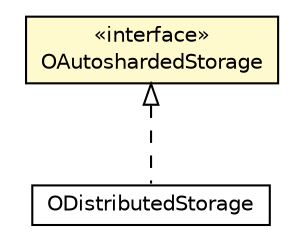 #!/usr/local/bin/dot
#
# Class diagram 
# Generated by UMLGraph version R5_6-24-gf6e263 (http://www.umlgraph.org/)
#

digraph G {
	edge [fontname="Helvetica",fontsize=10,labelfontname="Helvetica",labelfontsize=10];
	node [fontname="Helvetica",fontsize=10,shape=plaintext];
	nodesep=0.25;
	ranksep=0.5;
	// com.orientechnologies.orient.core.storage.OAutoshardedStorage
	c679824 [label=<<table title="com.orientechnologies.orient.core.storage.OAutoshardedStorage" border="0" cellborder="1" cellspacing="0" cellpadding="2" port="p" bgcolor="lemonChiffon" href="./OAutoshardedStorage.html">
		<tr><td><table border="0" cellspacing="0" cellpadding="1">
<tr><td align="center" balign="center"> &#171;interface&#187; </td></tr>
<tr><td align="center" balign="center"> OAutoshardedStorage </td></tr>
		</table></td></tr>
		</table>>, URL="./OAutoshardedStorage.html", fontname="Helvetica", fontcolor="black", fontsize=10.0];
	// com.orientechnologies.orient.server.distributed.impl.ODistributedStorage
	c680649 [label=<<table title="com.orientechnologies.orient.server.distributed.impl.ODistributedStorage" border="0" cellborder="1" cellspacing="0" cellpadding="2" port="p" href="../../server/distributed/impl/ODistributedStorage.html">
		<tr><td><table border="0" cellspacing="0" cellpadding="1">
<tr><td align="center" balign="center"> ODistributedStorage </td></tr>
		</table></td></tr>
		</table>>, URL="../../server/distributed/impl/ODistributedStorage.html", fontname="Helvetica", fontcolor="black", fontsize=10.0];
	//com.orientechnologies.orient.server.distributed.impl.ODistributedStorage implements com.orientechnologies.orient.core.storage.OAutoshardedStorage
	c679824:p -> c680649:p [dir=back,arrowtail=empty,style=dashed];
}

